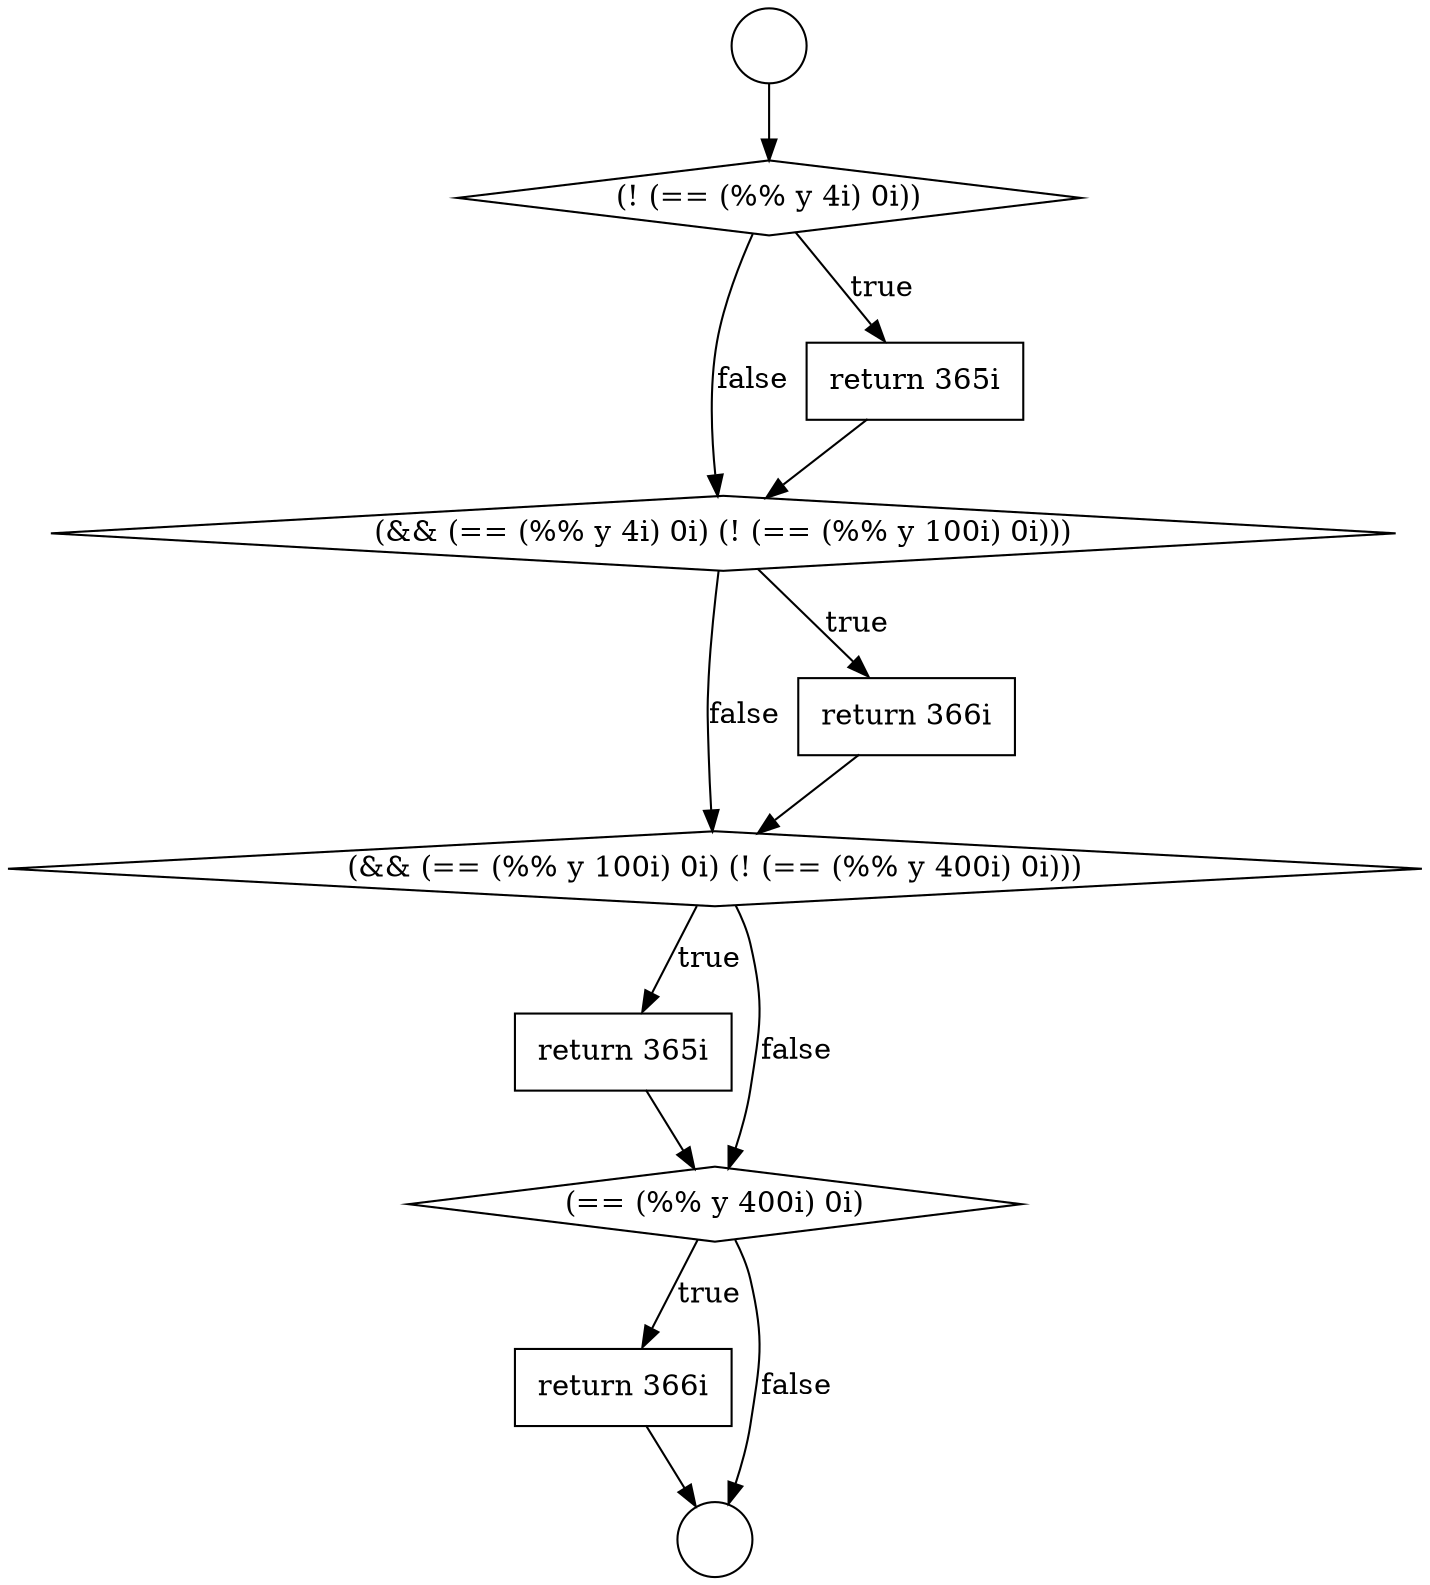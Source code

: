 digraph {
  node20690 [shape=circle label=" " color="black" fillcolor="white" style=filled]
  node20694 [shape=diamond, label=<<font color="black">(&amp;&amp; (== (%% y 4i) 0i) (! (== (%% y 100i) 0i)))</font>> color="black" fillcolor="white" style=filled]
  node20697 [shape=none, margin=0, label=<<font color="black">
    <table border="0" cellborder="1" cellspacing="0" cellpadding="10">
      <tr><td align="left">return 365i</td></tr>
    </table>
  </font>> color="black" fillcolor="white" style=filled]
  node20693 [shape=none, margin=0, label=<<font color="black">
    <table border="0" cellborder="1" cellspacing="0" cellpadding="10">
      <tr><td align="left">return 365i</td></tr>
    </table>
  </font>> color="black" fillcolor="white" style=filled]
  node20698 [shape=diamond, label=<<font color="black">(== (%% y 400i) 0i)</font>> color="black" fillcolor="white" style=filled]
  node20696 [shape=diamond, label=<<font color="black">(&amp;&amp; (== (%% y 100i) 0i) (! (== (%% y 400i) 0i)))</font>> color="black" fillcolor="white" style=filled]
  node20692 [shape=diamond, label=<<font color="black">(! (== (%% y 4i) 0i))</font>> color="black" fillcolor="white" style=filled]
  node20699 [shape=none, margin=0, label=<<font color="black">
    <table border="0" cellborder="1" cellspacing="0" cellpadding="10">
      <tr><td align="left">return 366i</td></tr>
    </table>
  </font>> color="black" fillcolor="white" style=filled]
  node20695 [shape=none, margin=0, label=<<font color="black">
    <table border="0" cellborder="1" cellspacing="0" cellpadding="10">
      <tr><td align="left">return 366i</td></tr>
    </table>
  </font>> color="black" fillcolor="white" style=filled]
  node20691 [shape=circle label=" " color="black" fillcolor="white" style=filled]
  node20692 -> node20693 [label=<<font color="black">true</font>> color="black"]
  node20692 -> node20694 [label=<<font color="black">false</font>> color="black"]
  node20696 -> node20697 [label=<<font color="black">true</font>> color="black"]
  node20696 -> node20698 [label=<<font color="black">false</font>> color="black"]
  node20699 -> node20691 [ color="black"]
  node20697 -> node20698 [ color="black"]
  node20694 -> node20695 [label=<<font color="black">true</font>> color="black"]
  node20694 -> node20696 [label=<<font color="black">false</font>> color="black"]
  node20693 -> node20694 [ color="black"]
  node20695 -> node20696 [ color="black"]
  node20690 -> node20692 [ color="black"]
  node20698 -> node20699 [label=<<font color="black">true</font>> color="black"]
  node20698 -> node20691 [label=<<font color="black">false</font>> color="black"]
}
